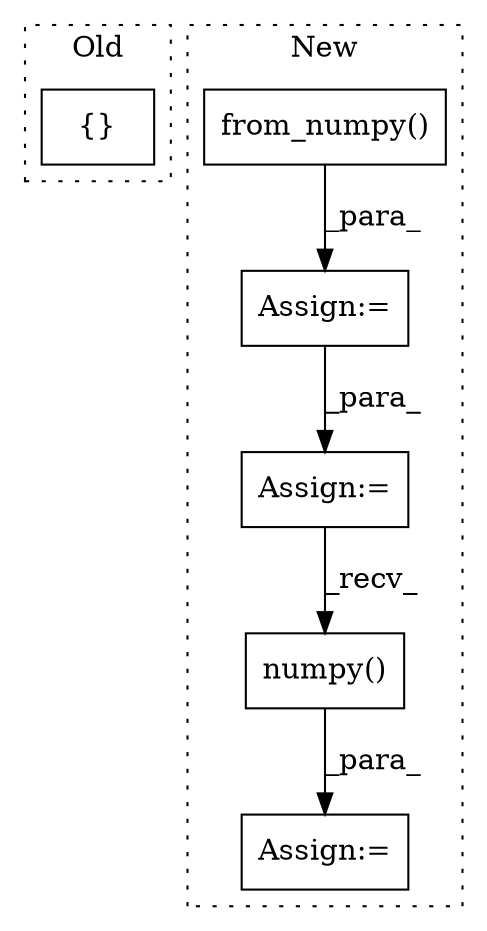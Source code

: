 digraph G {
subgraph cluster0 {
1 [label="{}" a="59" s="1783,1790" l="1,0" shape="box"];
label = "Old";
style="dotted";
}
subgraph cluster1 {
2 [label="from_numpy()" a="75" s="2036,2059" l="17,1" shape="box"];
3 [label="Assign:=" a="68" s="1995" l="3" shape="box"];
4 [label="Assign:=" a="68" s="2089" l="3" shape="box"];
5 [label="Assign:=" a="68" s="2128" l="3" shape="box"];
6 [label="numpy()" a="75" s="2131" l="18" shape="box"];
label = "New";
style="dotted";
}
2 -> 3 [label="_para_"];
3 -> 4 [label="_para_"];
4 -> 6 [label="_recv_"];
6 -> 5 [label="_para_"];
}